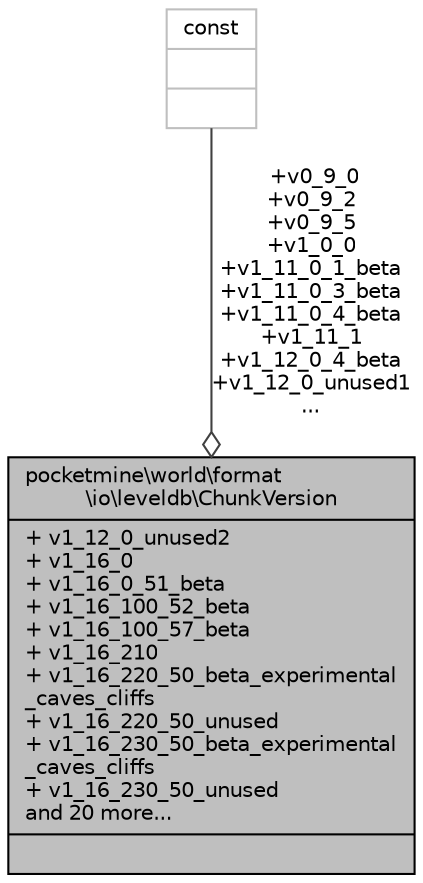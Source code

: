 digraph "pocketmine\world\format\io\leveldb\ChunkVersion"
{
 // INTERACTIVE_SVG=YES
 // LATEX_PDF_SIZE
  edge [fontname="Helvetica",fontsize="10",labelfontname="Helvetica",labelfontsize="10"];
  node [fontname="Helvetica",fontsize="10",shape=record];
  Node1 [label="{pocketmine\\world\\format\l\\io\\leveldb\\ChunkVersion\n|+ v1_12_0_unused2\l+ v1_16_0\l+ v1_16_0_51_beta\l+ v1_16_100_52_beta\l+ v1_16_100_57_beta\l+ v1_16_210\l+ v1_16_220_50_beta_experimental\l_caves_cliffs\l+ v1_16_220_50_unused\l+ v1_16_230_50_beta_experimental\l_caves_cliffs\l+ v1_16_230_50_unused\land 20 more...\l|}",height=0.2,width=0.4,color="black", fillcolor="grey75", style="filled", fontcolor="black",tooltip=" "];
  Node2 -> Node1 [color="grey25",fontsize="10",style="solid",label=" +v0_9_0\n+v0_9_2\n+v0_9_5\n+v1_0_0\n+v1_11_0_1_beta\n+v1_11_0_3_beta\n+v1_11_0_4_beta\n+v1_11_1\n+v1_12_0_4_beta\n+v1_12_0_unused1\n..." ,arrowhead="odiamond",fontname="Helvetica"];
  Node2 [label="{const\n||}",height=0.2,width=0.4,color="grey75", fillcolor="white", style="filled",tooltip=" "];
}
